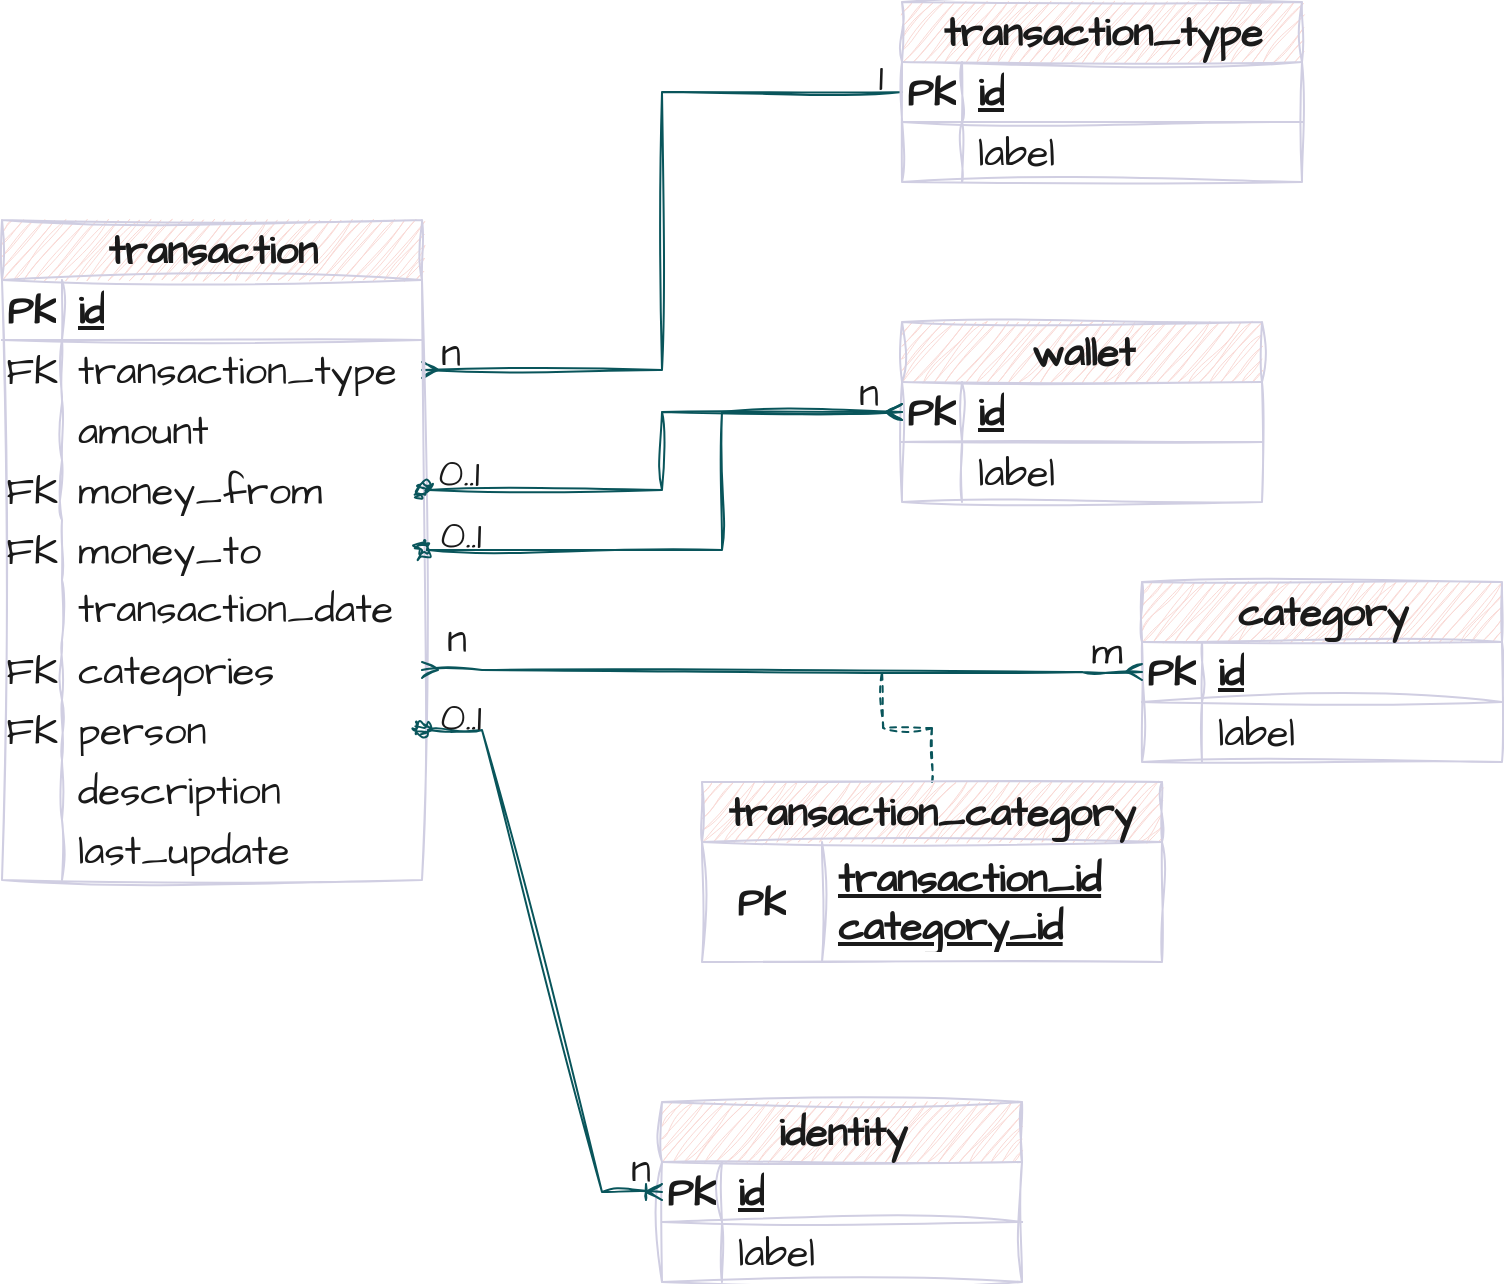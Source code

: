 <mxfile version="21.2.3" type="device">
  <diagram id="C5RBs43oDa-KdzZeNtuy" name="Page-1">
    <mxGraphModel dx="994" dy="798" grid="1" gridSize="10" guides="1" tooltips="1" connect="1" arrows="1" fold="1" page="1" pageScale="1" pageWidth="827" pageHeight="1169" math="0" shadow="0">
      <root>
        <mxCell id="WIyWlLk6GJQsqaUBKTNV-0" />
        <mxCell id="WIyWlLk6GJQsqaUBKTNV-1" parent="WIyWlLk6GJQsqaUBKTNV-0" />
        <mxCell id="RSxLNojTqaDG0MleBZaJ-170" style="edgeStyle=orthogonalEdgeStyle;rounded=0;hachureGap=4;orthogonalLoop=1;jettySize=auto;html=1;fontFamily=Architects Daughter;fontSource=https%3A%2F%2Ffonts.googleapis.com%2Fcss%3Ffamily%3DArchitects%2BDaughter;fontSize=16;endArrow=none;endFill=0;dashed=1;labelBackgroundColor=none;strokeColor=#09555B;fontColor=default;sketch=1;curveFitting=1;jiggle=2;" parent="WIyWlLk6GJQsqaUBKTNV-1" source="RSxLNojTqaDG0MleBZaJ-156" edge="1">
          <mxGeometry relative="1" as="geometry">
            <mxPoint x="470" y="355" as="targetPoint" />
          </mxGeometry>
        </mxCell>
        <mxCell id="RSxLNojTqaDG0MleBZaJ-172" style="edgeStyle=orthogonalEdgeStyle;rounded=0;hachureGap=4;orthogonalLoop=1;jettySize=auto;html=1;entryX=1;entryY=0.5;entryDx=0;entryDy=0;fontFamily=Architects Daughter;fontSource=https%3A%2F%2Ffonts.googleapis.com%2Fcss%3Ffamily%3DArchitects%2BDaughter;fontSize=16;endArrow=ERmany;endFill=0;labelBackgroundColor=none;strokeColor=#09555B;fontColor=default;exitX=0;exitY=0.5;exitDx=0;exitDy=0;sketch=1;curveFitting=1;jiggle=2;" parent="WIyWlLk6GJQsqaUBKTNV-1" source="RSxLNojTqaDG0MleBZaJ-48" target="RSxLNojTqaDG0MleBZaJ-38" edge="1">
          <mxGeometry relative="1" as="geometry">
            <mxPoint x="300" y="70" as="sourcePoint" />
          </mxGeometry>
        </mxCell>
        <mxCell id="RSxLNojTqaDG0MleBZaJ-173" value="1" style="edgeLabel;html=1;align=center;verticalAlign=middle;resizable=0;points=[];fontSize=20;fontFamily=Architects Daughter;labelBackgroundColor=none;fontColor=#1A1A1A;rounded=0;sketch=1;curveFitting=1;jiggle=2;" parent="RSxLNojTqaDG0MleBZaJ-172" vertex="1" connectable="0">
          <mxGeometry x="-0.9" y="3" relative="1" as="geometry">
            <mxPoint x="8" y="-11" as="offset" />
          </mxGeometry>
        </mxCell>
        <mxCell id="RSxLNojTqaDG0MleBZaJ-174" value="n" style="edgeLabel;html=1;align=center;verticalAlign=middle;resizable=0;points=[];fontSize=20;fontFamily=Architects Daughter;labelBackgroundColor=none;fontColor=#1A1A1A;rounded=0;sketch=1;curveFitting=1;jiggle=2;" parent="RSxLNojTqaDG0MleBZaJ-172" vertex="1" connectable="0">
          <mxGeometry x="0.841" y="3" relative="1" as="geometry">
            <mxPoint x="-16" y="-12" as="offset" />
          </mxGeometry>
        </mxCell>
        <mxCell id="RSxLNojTqaDG0MleBZaJ-34" value="transaction" style="shape=table;startSize=30;container=1;collapsible=1;childLayout=tableLayout;fixedRows=1;rowLines=0;fontStyle=1;align=center;resizeLast=1;html=1;hachureGap=4;fontFamily=Architects Daughter;fontSource=https%3A%2F%2Ffonts.googleapis.com%2Fcss%3Ffamily%3DArchitects%2BDaughter;fontSize=20;labelBackgroundColor=none;fillColor=#FAD9D5;strokeColor=#D0CEE2;fontColor=#1A1A1A;rounded=0;sketch=1;curveFitting=1;jiggle=2;" parent="WIyWlLk6GJQsqaUBKTNV-1" vertex="1">
          <mxGeometry x="30" y="129" width="210" height="330" as="geometry" />
        </mxCell>
        <mxCell id="RSxLNojTqaDG0MleBZaJ-35" value="" style="shape=tableRow;horizontal=0;startSize=0;swimlaneHead=0;swimlaneBody=0;fillColor=none;collapsible=0;dropTarget=0;points=[[0,0.5],[1,0.5]];portConstraint=eastwest;top=0;left=0;right=0;bottom=1;hachureGap=4;fontFamily=Architects Daughter;fontSource=https%3A%2F%2Ffonts.googleapis.com%2Fcss%3Ffamily%3DArchitects%2BDaughter;fontSize=20;labelBackgroundColor=none;strokeColor=#D0CEE2;fontColor=#1A1A1A;rounded=0;sketch=1;curveFitting=1;jiggle=2;" parent="RSxLNojTqaDG0MleBZaJ-34" vertex="1">
          <mxGeometry y="30" width="210" height="30" as="geometry" />
        </mxCell>
        <mxCell id="RSxLNojTqaDG0MleBZaJ-36" value="PK" style="shape=partialRectangle;connectable=0;fillColor=none;top=0;left=0;bottom=0;right=0;fontStyle=1;overflow=hidden;whiteSpace=wrap;html=1;hachureGap=4;fontFamily=Architects Daughter;fontSource=https%3A%2F%2Ffonts.googleapis.com%2Fcss%3Ffamily%3DArchitects%2BDaughter;fontSize=20;labelBackgroundColor=none;strokeColor=#D0CEE2;fontColor=#1A1A1A;rounded=0;sketch=1;curveFitting=1;jiggle=2;" parent="RSxLNojTqaDG0MleBZaJ-35" vertex="1">
          <mxGeometry width="30" height="30" as="geometry">
            <mxRectangle width="30" height="30" as="alternateBounds" />
          </mxGeometry>
        </mxCell>
        <mxCell id="RSxLNojTqaDG0MleBZaJ-37" value="id" style="shape=partialRectangle;connectable=0;fillColor=none;top=0;left=0;bottom=0;right=0;align=left;spacingLeft=6;fontStyle=5;overflow=hidden;whiteSpace=wrap;html=1;hachureGap=4;fontFamily=Architects Daughter;fontSource=https%3A%2F%2Ffonts.googleapis.com%2Fcss%3Ffamily%3DArchitects%2BDaughter;fontSize=20;labelBackgroundColor=none;strokeColor=#D0CEE2;fontColor=#1A1A1A;rounded=0;sketch=1;curveFitting=1;jiggle=2;" parent="RSxLNojTqaDG0MleBZaJ-35" vertex="1">
          <mxGeometry x="30" width="180" height="30" as="geometry">
            <mxRectangle width="180" height="30" as="alternateBounds" />
          </mxGeometry>
        </mxCell>
        <mxCell id="RSxLNojTqaDG0MleBZaJ-38" value="" style="shape=tableRow;horizontal=0;startSize=0;swimlaneHead=0;swimlaneBody=0;fillColor=none;collapsible=0;dropTarget=0;points=[[0,0.5],[1,0.5]];portConstraint=eastwest;top=0;left=0;right=0;bottom=0;hachureGap=4;fontFamily=Architects Daughter;fontSource=https%3A%2F%2Ffonts.googleapis.com%2Fcss%3Ffamily%3DArchitects%2BDaughter;fontSize=20;labelBackgroundColor=none;strokeColor=#D0CEE2;fontColor=#1A1A1A;rounded=0;sketch=1;curveFitting=1;jiggle=2;" parent="RSxLNojTqaDG0MleBZaJ-34" vertex="1">
          <mxGeometry y="60" width="210" height="30" as="geometry" />
        </mxCell>
        <mxCell id="RSxLNojTqaDG0MleBZaJ-39" value="FK" style="shape=partialRectangle;connectable=0;fillColor=none;top=0;left=0;bottom=0;right=0;editable=1;overflow=hidden;whiteSpace=wrap;html=1;hachureGap=4;fontFamily=Architects Daughter;fontSource=https%3A%2F%2Ffonts.googleapis.com%2Fcss%3Ffamily%3DArchitects%2BDaughter;fontSize=20;labelBackgroundColor=none;strokeColor=#D0CEE2;fontColor=#1A1A1A;rounded=0;sketch=1;curveFitting=1;jiggle=2;" parent="RSxLNojTqaDG0MleBZaJ-38" vertex="1">
          <mxGeometry width="30" height="30" as="geometry">
            <mxRectangle width="30" height="30" as="alternateBounds" />
          </mxGeometry>
        </mxCell>
        <mxCell id="RSxLNojTqaDG0MleBZaJ-40" value="transaction_type" style="shape=partialRectangle;connectable=0;fillColor=none;top=0;left=0;bottom=0;right=0;align=left;spacingLeft=6;overflow=hidden;whiteSpace=wrap;html=1;hachureGap=4;fontFamily=Architects Daughter;fontSource=https%3A%2F%2Ffonts.googleapis.com%2Fcss%3Ffamily%3DArchitects%2BDaughter;fontSize=20;labelBackgroundColor=none;strokeColor=#D0CEE2;fontColor=#1A1A1A;rounded=0;sketch=1;curveFitting=1;jiggle=2;" parent="RSxLNojTqaDG0MleBZaJ-38" vertex="1">
          <mxGeometry x="30" width="180" height="30" as="geometry">
            <mxRectangle width="180" height="30" as="alternateBounds" />
          </mxGeometry>
        </mxCell>
        <mxCell id="RSxLNojTqaDG0MleBZaJ-41" value="" style="shape=tableRow;horizontal=0;startSize=0;swimlaneHead=0;swimlaneBody=0;fillColor=none;collapsible=0;dropTarget=0;points=[[0,0.5],[1,0.5]];portConstraint=eastwest;top=0;left=0;right=0;bottom=0;hachureGap=4;fontFamily=Architects Daughter;fontSource=https%3A%2F%2Ffonts.googleapis.com%2Fcss%3Ffamily%3DArchitects%2BDaughter;fontSize=20;labelBackgroundColor=none;strokeColor=#D0CEE2;fontColor=#1A1A1A;rounded=0;sketch=1;curveFitting=1;jiggle=2;" parent="RSxLNojTqaDG0MleBZaJ-34" vertex="1">
          <mxGeometry y="90" width="210" height="30" as="geometry" />
        </mxCell>
        <mxCell id="RSxLNojTqaDG0MleBZaJ-42" value="" style="shape=partialRectangle;connectable=0;fillColor=none;top=0;left=0;bottom=0;right=0;editable=1;overflow=hidden;whiteSpace=wrap;html=1;hachureGap=4;fontFamily=Architects Daughter;fontSource=https%3A%2F%2Ffonts.googleapis.com%2Fcss%3Ffamily%3DArchitects%2BDaughter;fontSize=20;labelBackgroundColor=none;strokeColor=#D0CEE2;fontColor=#1A1A1A;rounded=0;sketch=1;curveFitting=1;jiggle=2;" parent="RSxLNojTqaDG0MleBZaJ-41" vertex="1">
          <mxGeometry width="30" height="30" as="geometry">
            <mxRectangle width="30" height="30" as="alternateBounds" />
          </mxGeometry>
        </mxCell>
        <mxCell id="RSxLNojTqaDG0MleBZaJ-43" value="&lt;div&gt;amount&lt;/div&gt;" style="shape=partialRectangle;connectable=0;fillColor=none;top=0;left=0;bottom=0;right=0;align=left;spacingLeft=6;overflow=hidden;whiteSpace=wrap;html=1;hachureGap=4;fontFamily=Architects Daughter;fontSource=https%3A%2F%2Ffonts.googleapis.com%2Fcss%3Ffamily%3DArchitects%2BDaughter;fontSize=20;labelBackgroundColor=none;strokeColor=#D0CEE2;fontColor=#1A1A1A;rounded=0;sketch=1;curveFitting=1;jiggle=2;" parent="RSxLNojTqaDG0MleBZaJ-41" vertex="1">
          <mxGeometry x="30" width="180" height="30" as="geometry">
            <mxRectangle width="180" height="30" as="alternateBounds" />
          </mxGeometry>
        </mxCell>
        <mxCell id="RSxLNojTqaDG0MleBZaJ-44" value="" style="shape=tableRow;horizontal=0;startSize=0;swimlaneHead=0;swimlaneBody=0;fillColor=none;collapsible=0;dropTarget=0;points=[[0,0.5],[1,0.5]];portConstraint=eastwest;top=0;left=0;right=0;bottom=0;hachureGap=4;fontFamily=Architects Daughter;fontSource=https%3A%2F%2Ffonts.googleapis.com%2Fcss%3Ffamily%3DArchitects%2BDaughter;fontSize=20;labelBackgroundColor=none;strokeColor=#D0CEE2;fontColor=#1A1A1A;rounded=0;sketch=1;curveFitting=1;jiggle=2;" parent="RSxLNojTqaDG0MleBZaJ-34" vertex="1">
          <mxGeometry y="120" width="210" height="30" as="geometry" />
        </mxCell>
        <mxCell id="RSxLNojTqaDG0MleBZaJ-45" value="FK" style="shape=partialRectangle;connectable=0;fillColor=none;top=0;left=0;bottom=0;right=0;editable=1;overflow=hidden;whiteSpace=wrap;html=1;hachureGap=4;fontFamily=Architects Daughter;fontSource=https%3A%2F%2Ffonts.googleapis.com%2Fcss%3Ffamily%3DArchitects%2BDaughter;fontSize=20;labelBackgroundColor=none;strokeColor=#D0CEE2;fontColor=#1A1A1A;rounded=0;sketch=1;curveFitting=1;jiggle=2;" parent="RSxLNojTqaDG0MleBZaJ-44" vertex="1">
          <mxGeometry width="30" height="30" as="geometry">
            <mxRectangle width="30" height="30" as="alternateBounds" />
          </mxGeometry>
        </mxCell>
        <mxCell id="RSxLNojTqaDG0MleBZaJ-46" value="money_from" style="shape=partialRectangle;connectable=0;fillColor=none;top=0;left=0;bottom=0;right=0;align=left;spacingLeft=6;overflow=hidden;whiteSpace=wrap;html=1;hachureGap=4;fontFamily=Architects Daughter;fontSource=https%3A%2F%2Ffonts.googleapis.com%2Fcss%3Ffamily%3DArchitects%2BDaughter;fontSize=20;labelBackgroundColor=none;strokeColor=#D0CEE2;fontColor=#1A1A1A;rounded=0;sketch=1;curveFitting=1;jiggle=2;" parent="RSxLNojTqaDG0MleBZaJ-44" vertex="1">
          <mxGeometry x="30" width="180" height="30" as="geometry">
            <mxRectangle width="180" height="30" as="alternateBounds" />
          </mxGeometry>
        </mxCell>
        <mxCell id="RSxLNojTqaDG0MleBZaJ-112" value="" style="shape=tableRow;horizontal=0;startSize=0;swimlaneHead=0;swimlaneBody=0;fillColor=none;collapsible=0;dropTarget=0;points=[[0,0.5],[1,0.5]];portConstraint=eastwest;top=0;left=0;right=0;bottom=0;hachureGap=4;fontFamily=Architects Daughter;fontSource=https%3A%2F%2Ffonts.googleapis.com%2Fcss%3Ffamily%3DArchitects%2BDaughter;fontSize=20;labelBackgroundColor=none;strokeColor=#D0CEE2;fontColor=#1A1A1A;rounded=0;sketch=1;curveFitting=1;jiggle=2;" parent="RSxLNojTqaDG0MleBZaJ-34" vertex="1">
          <mxGeometry y="150" width="210" height="30" as="geometry" />
        </mxCell>
        <mxCell id="RSxLNojTqaDG0MleBZaJ-113" value="FK" style="shape=partialRectangle;connectable=0;fillColor=none;top=0;left=0;bottom=0;right=0;editable=1;overflow=hidden;whiteSpace=wrap;html=1;hachureGap=4;fontFamily=Architects Daughter;fontSource=https%3A%2F%2Ffonts.googleapis.com%2Fcss%3Ffamily%3DArchitects%2BDaughter;fontSize=20;labelBackgroundColor=none;strokeColor=#D0CEE2;fontColor=#1A1A1A;rounded=0;sketch=1;curveFitting=1;jiggle=2;" parent="RSxLNojTqaDG0MleBZaJ-112" vertex="1">
          <mxGeometry width="30" height="30" as="geometry">
            <mxRectangle width="30" height="30" as="alternateBounds" />
          </mxGeometry>
        </mxCell>
        <mxCell id="RSxLNojTqaDG0MleBZaJ-114" value="money_to" style="shape=partialRectangle;connectable=0;fillColor=none;top=0;left=0;bottom=0;right=0;align=left;spacingLeft=6;overflow=hidden;whiteSpace=wrap;html=1;hachureGap=4;fontFamily=Architects Daughter;fontSource=https%3A%2F%2Ffonts.googleapis.com%2Fcss%3Ffamily%3DArchitects%2BDaughter;fontSize=20;labelBackgroundColor=none;strokeColor=#D0CEE2;fontColor=#1A1A1A;rounded=0;sketch=1;curveFitting=1;jiggle=2;" parent="RSxLNojTqaDG0MleBZaJ-112" vertex="1">
          <mxGeometry x="30" width="180" height="30" as="geometry">
            <mxRectangle width="180" height="30" as="alternateBounds" />
          </mxGeometry>
        </mxCell>
        <mxCell id="RSxLNojTqaDG0MleBZaJ-115" value="" style="shape=tableRow;horizontal=0;startSize=0;swimlaneHead=0;swimlaneBody=0;fillColor=none;collapsible=0;dropTarget=0;points=[[0,0.5],[1,0.5]];portConstraint=eastwest;top=0;left=0;right=0;bottom=0;hachureGap=4;fontFamily=Architects Daughter;fontSource=https%3A%2F%2Ffonts.googleapis.com%2Fcss%3Ffamily%3DArchitects%2BDaughter;fontSize=20;labelBackgroundColor=none;strokeColor=#D0CEE2;fontColor=#1A1A1A;rounded=0;sketch=1;curveFitting=1;jiggle=2;" parent="RSxLNojTqaDG0MleBZaJ-34" vertex="1">
          <mxGeometry y="180" width="210" height="30" as="geometry" />
        </mxCell>
        <mxCell id="RSxLNojTqaDG0MleBZaJ-116" value="" style="shape=partialRectangle;connectable=0;fillColor=none;top=0;left=0;bottom=0;right=0;editable=1;overflow=hidden;whiteSpace=wrap;html=1;hachureGap=4;fontFamily=Architects Daughter;fontSource=https%3A%2F%2Ffonts.googleapis.com%2Fcss%3Ffamily%3DArchitects%2BDaughter;fontSize=20;labelBackgroundColor=none;strokeColor=#D0CEE2;fontColor=#1A1A1A;rounded=0;sketch=1;curveFitting=1;jiggle=2;" parent="RSxLNojTqaDG0MleBZaJ-115" vertex="1">
          <mxGeometry width="30" height="30" as="geometry">
            <mxRectangle width="30" height="30" as="alternateBounds" />
          </mxGeometry>
        </mxCell>
        <mxCell id="RSxLNojTqaDG0MleBZaJ-117" value="transaction_date date" style="shape=partialRectangle;connectable=0;fillColor=none;top=0;left=0;bottom=0;right=0;align=left;spacingLeft=6;overflow=hidden;whiteSpace=wrap;html=1;hachureGap=4;fontFamily=Architects Daughter;fontSource=https%3A%2F%2Ffonts.googleapis.com%2Fcss%3Ffamily%3DArchitects%2BDaughter;fontSize=20;labelBackgroundColor=none;strokeColor=#D0CEE2;fontColor=#1A1A1A;rounded=0;sketch=1;curveFitting=1;jiggle=2;" parent="RSxLNojTqaDG0MleBZaJ-115" vertex="1">
          <mxGeometry x="30" width="180" height="30" as="geometry">
            <mxRectangle width="180" height="30" as="alternateBounds" />
          </mxGeometry>
        </mxCell>
        <mxCell id="RSxLNojTqaDG0MleBZaJ-118" value="" style="shape=tableRow;horizontal=0;startSize=0;swimlaneHead=0;swimlaneBody=0;fillColor=none;collapsible=0;dropTarget=0;points=[[0,0.5],[1,0.5]];portConstraint=eastwest;top=0;left=0;right=0;bottom=0;hachureGap=4;fontFamily=Architects Daughter;fontSource=https%3A%2F%2Ffonts.googleapis.com%2Fcss%3Ffamily%3DArchitects%2BDaughter;fontSize=20;labelBackgroundColor=none;strokeColor=#D0CEE2;fontColor=#1A1A1A;rounded=0;sketch=1;curveFitting=1;jiggle=2;" parent="RSxLNojTqaDG0MleBZaJ-34" vertex="1">
          <mxGeometry y="210" width="210" height="30" as="geometry" />
        </mxCell>
        <mxCell id="RSxLNojTqaDG0MleBZaJ-119" value="FK" style="shape=partialRectangle;connectable=0;fillColor=none;top=0;left=0;bottom=0;right=0;editable=1;overflow=hidden;whiteSpace=wrap;html=1;hachureGap=4;fontFamily=Architects Daughter;fontSource=https%3A%2F%2Ffonts.googleapis.com%2Fcss%3Ffamily%3DArchitects%2BDaughter;fontSize=20;labelBackgroundColor=none;strokeColor=#D0CEE2;fontColor=#1A1A1A;rounded=0;sketch=1;curveFitting=1;jiggle=2;" parent="RSxLNojTqaDG0MleBZaJ-118" vertex="1">
          <mxGeometry width="30" height="30" as="geometry">
            <mxRectangle width="30" height="30" as="alternateBounds" />
          </mxGeometry>
        </mxCell>
        <mxCell id="RSxLNojTqaDG0MleBZaJ-120" value="categories" style="shape=partialRectangle;connectable=0;fillColor=none;top=0;left=0;bottom=0;right=0;align=left;spacingLeft=6;overflow=hidden;whiteSpace=wrap;html=1;hachureGap=4;fontFamily=Architects Daughter;fontSource=https%3A%2F%2Ffonts.googleapis.com%2Fcss%3Ffamily%3DArchitects%2BDaughter;fontSize=20;labelBackgroundColor=none;strokeColor=#D0CEE2;fontColor=#1A1A1A;rounded=0;sketch=1;curveFitting=1;jiggle=2;" parent="RSxLNojTqaDG0MleBZaJ-118" vertex="1">
          <mxGeometry x="30" width="180" height="30" as="geometry">
            <mxRectangle width="180" height="30" as="alternateBounds" />
          </mxGeometry>
        </mxCell>
        <mxCell id="RSxLNojTqaDG0MleBZaJ-121" value="" style="shape=tableRow;horizontal=0;startSize=0;swimlaneHead=0;swimlaneBody=0;fillColor=none;collapsible=0;dropTarget=0;points=[[0,0.5],[1,0.5]];portConstraint=eastwest;top=0;left=0;right=0;bottom=0;hachureGap=4;fontFamily=Architects Daughter;fontSource=https%3A%2F%2Ffonts.googleapis.com%2Fcss%3Ffamily%3DArchitects%2BDaughter;fontSize=20;labelBackgroundColor=none;strokeColor=#D0CEE2;fontColor=#1A1A1A;rounded=0;sketch=1;curveFitting=1;jiggle=2;" parent="RSxLNojTqaDG0MleBZaJ-34" vertex="1">
          <mxGeometry y="240" width="210" height="30" as="geometry" />
        </mxCell>
        <mxCell id="RSxLNojTqaDG0MleBZaJ-122" value="FK" style="shape=partialRectangle;connectable=0;fillColor=none;top=0;left=0;bottom=0;right=0;editable=1;overflow=hidden;whiteSpace=wrap;html=1;hachureGap=4;fontFamily=Architects Daughter;fontSource=https%3A%2F%2Ffonts.googleapis.com%2Fcss%3Ffamily%3DArchitects%2BDaughter;fontSize=20;labelBackgroundColor=none;strokeColor=#D0CEE2;fontColor=#1A1A1A;rounded=0;sketch=1;curveFitting=1;jiggle=2;" parent="RSxLNojTqaDG0MleBZaJ-121" vertex="1">
          <mxGeometry width="30" height="30" as="geometry">
            <mxRectangle width="30" height="30" as="alternateBounds" />
          </mxGeometry>
        </mxCell>
        <mxCell id="RSxLNojTqaDG0MleBZaJ-123" value="person" style="shape=partialRectangle;connectable=0;fillColor=none;top=0;left=0;bottom=0;right=0;align=left;spacingLeft=6;overflow=hidden;whiteSpace=wrap;html=1;hachureGap=4;fontFamily=Architects Daughter;fontSource=https%3A%2F%2Ffonts.googleapis.com%2Fcss%3Ffamily%3DArchitects%2BDaughter;fontSize=20;labelBackgroundColor=none;strokeColor=#D0CEE2;fontColor=#1A1A1A;rounded=0;sketch=1;curveFitting=1;jiggle=2;" parent="RSxLNojTqaDG0MleBZaJ-121" vertex="1">
          <mxGeometry x="30" width="180" height="30" as="geometry">
            <mxRectangle width="180" height="30" as="alternateBounds" />
          </mxGeometry>
        </mxCell>
        <mxCell id="RSxLNojTqaDG0MleBZaJ-124" value="" style="shape=tableRow;horizontal=0;startSize=0;swimlaneHead=0;swimlaneBody=0;fillColor=none;collapsible=0;dropTarget=0;points=[[0,0.5],[1,0.5]];portConstraint=eastwest;top=0;left=0;right=0;bottom=0;hachureGap=4;fontFamily=Architects Daughter;fontSource=https%3A%2F%2Ffonts.googleapis.com%2Fcss%3Ffamily%3DArchitects%2BDaughter;fontSize=20;labelBackgroundColor=none;strokeColor=#D0CEE2;fontColor=#1A1A1A;rounded=0;sketch=1;curveFitting=1;jiggle=2;" parent="RSxLNojTqaDG0MleBZaJ-34" vertex="1">
          <mxGeometry y="270" width="210" height="30" as="geometry" />
        </mxCell>
        <mxCell id="RSxLNojTqaDG0MleBZaJ-125" value="" style="shape=partialRectangle;connectable=0;fillColor=none;top=0;left=0;bottom=0;right=0;editable=1;overflow=hidden;whiteSpace=wrap;html=1;hachureGap=4;fontFamily=Architects Daughter;fontSource=https%3A%2F%2Ffonts.googleapis.com%2Fcss%3Ffamily%3DArchitects%2BDaughter;fontSize=20;labelBackgroundColor=none;strokeColor=#D0CEE2;fontColor=#1A1A1A;rounded=0;sketch=1;curveFitting=1;jiggle=2;" parent="RSxLNojTqaDG0MleBZaJ-124" vertex="1">
          <mxGeometry width="30" height="30" as="geometry">
            <mxRectangle width="30" height="30" as="alternateBounds" />
          </mxGeometry>
        </mxCell>
        <mxCell id="RSxLNojTqaDG0MleBZaJ-126" value="&lt;div&gt;description&lt;/div&gt;" style="shape=partialRectangle;connectable=0;fillColor=none;top=0;left=0;bottom=0;right=0;align=left;spacingLeft=6;overflow=hidden;whiteSpace=wrap;html=1;hachureGap=4;fontFamily=Architects Daughter;fontSource=https%3A%2F%2Ffonts.googleapis.com%2Fcss%3Ffamily%3DArchitects%2BDaughter;fontSize=20;labelBackgroundColor=none;strokeColor=#D0CEE2;fontColor=#1A1A1A;rounded=0;sketch=1;curveFitting=1;jiggle=2;" parent="RSxLNojTqaDG0MleBZaJ-124" vertex="1">
          <mxGeometry x="30" width="180" height="30" as="geometry">
            <mxRectangle width="180" height="30" as="alternateBounds" />
          </mxGeometry>
        </mxCell>
        <mxCell id="QTihH4aPEaow6D66kB16-68" value="" style="shape=tableRow;horizontal=0;startSize=0;swimlaneHead=0;swimlaneBody=0;fillColor=none;collapsible=0;dropTarget=0;points=[[0,0.5],[1,0.5]];portConstraint=eastwest;top=0;left=0;right=0;bottom=0;hachureGap=4;fontFamily=Architects Daughter;fontSource=https%3A%2F%2Ffonts.googleapis.com%2Fcss%3Ffamily%3DArchitects%2BDaughter;fontSize=20;labelBackgroundColor=none;strokeColor=#D0CEE2;fontColor=#1A1A1A;rounded=0;sketch=1;curveFitting=1;jiggle=2;" vertex="1" parent="RSxLNojTqaDG0MleBZaJ-34">
          <mxGeometry y="300" width="210" height="30" as="geometry" />
        </mxCell>
        <mxCell id="QTihH4aPEaow6D66kB16-69" value="" style="shape=partialRectangle;connectable=0;fillColor=none;top=0;left=0;bottom=0;right=0;editable=1;overflow=hidden;whiteSpace=wrap;html=1;hachureGap=4;fontFamily=Architects Daughter;fontSource=https%3A%2F%2Ffonts.googleapis.com%2Fcss%3Ffamily%3DArchitects%2BDaughter;fontSize=20;labelBackgroundColor=none;strokeColor=#D0CEE2;fontColor=#1A1A1A;rounded=0;sketch=1;curveFitting=1;jiggle=2;" vertex="1" parent="QTihH4aPEaow6D66kB16-68">
          <mxGeometry width="30" height="30" as="geometry">
            <mxRectangle width="30" height="30" as="alternateBounds" />
          </mxGeometry>
        </mxCell>
        <mxCell id="QTihH4aPEaow6D66kB16-70" value="last_update" style="shape=partialRectangle;connectable=0;fillColor=none;top=0;left=0;bottom=0;right=0;align=left;spacingLeft=6;overflow=hidden;whiteSpace=wrap;html=1;hachureGap=4;fontFamily=Architects Daughter;fontSource=https%3A%2F%2Ffonts.googleapis.com%2Fcss%3Ffamily%3DArchitects%2BDaughter;fontSize=20;labelBackgroundColor=none;strokeColor=#D0CEE2;fontColor=#1A1A1A;rounded=0;sketch=1;curveFitting=1;jiggle=2;" vertex="1" parent="QTihH4aPEaow6D66kB16-68">
          <mxGeometry x="30" width="180" height="30" as="geometry">
            <mxRectangle width="180" height="30" as="alternateBounds" />
          </mxGeometry>
        </mxCell>
        <mxCell id="RSxLNojTqaDG0MleBZaJ-47" value="transaction_type" style="shape=table;startSize=30;container=1;collapsible=1;childLayout=tableLayout;fixedRows=1;rowLines=0;fontStyle=1;align=center;resizeLast=1;html=1;hachureGap=4;fontFamily=Architects Daughter;fontSource=https%3A%2F%2Ffonts.googleapis.com%2Fcss%3Ffamily%3DArchitects%2BDaughter;fontSize=20;labelBackgroundColor=none;fillColor=#FAD9D5;strokeColor=#D0CEE2;fontColor=#1A1A1A;rounded=0;sketch=1;curveFitting=1;jiggle=2;" parent="WIyWlLk6GJQsqaUBKTNV-1" vertex="1">
          <mxGeometry x="480" y="20" width="200" height="90" as="geometry" />
        </mxCell>
        <mxCell id="RSxLNojTqaDG0MleBZaJ-48" value="" style="shape=tableRow;horizontal=0;startSize=0;swimlaneHead=0;swimlaneBody=0;fillColor=none;collapsible=0;dropTarget=0;points=[[0,0.5],[1,0.5]];portConstraint=eastwest;top=0;left=0;right=0;bottom=1;hachureGap=4;fontFamily=Architects Daughter;fontSource=https%3A%2F%2Ffonts.googleapis.com%2Fcss%3Ffamily%3DArchitects%2BDaughter;fontSize=20;labelBackgroundColor=none;strokeColor=#D0CEE2;fontColor=#1A1A1A;rounded=0;sketch=1;curveFitting=1;jiggle=2;" parent="RSxLNojTqaDG0MleBZaJ-47" vertex="1">
          <mxGeometry y="30" width="200" height="30" as="geometry" />
        </mxCell>
        <mxCell id="RSxLNojTqaDG0MleBZaJ-49" value="PK" style="shape=partialRectangle;connectable=0;fillColor=none;top=0;left=0;bottom=0;right=0;fontStyle=1;overflow=hidden;whiteSpace=wrap;html=1;hachureGap=4;fontFamily=Architects Daughter;fontSource=https%3A%2F%2Ffonts.googleapis.com%2Fcss%3Ffamily%3DArchitects%2BDaughter;fontSize=20;labelBackgroundColor=none;strokeColor=#D0CEE2;fontColor=#1A1A1A;rounded=0;sketch=1;curveFitting=1;jiggle=2;" parent="RSxLNojTqaDG0MleBZaJ-48" vertex="1">
          <mxGeometry width="30" height="30" as="geometry">
            <mxRectangle width="30" height="30" as="alternateBounds" />
          </mxGeometry>
        </mxCell>
        <mxCell id="RSxLNojTqaDG0MleBZaJ-50" value="id" style="shape=partialRectangle;connectable=0;fillColor=none;top=0;left=0;bottom=0;right=0;align=left;spacingLeft=6;fontStyle=5;overflow=hidden;whiteSpace=wrap;html=1;hachureGap=4;fontFamily=Architects Daughter;fontSource=https%3A%2F%2Ffonts.googleapis.com%2Fcss%3Ffamily%3DArchitects%2BDaughter;fontSize=20;labelBackgroundColor=none;strokeColor=#D0CEE2;fontColor=#1A1A1A;rounded=0;sketch=1;curveFitting=1;jiggle=2;" parent="RSxLNojTqaDG0MleBZaJ-48" vertex="1">
          <mxGeometry x="30" width="170" height="30" as="geometry">
            <mxRectangle width="170" height="30" as="alternateBounds" />
          </mxGeometry>
        </mxCell>
        <mxCell id="RSxLNojTqaDG0MleBZaJ-51" value="" style="shape=tableRow;horizontal=0;startSize=0;swimlaneHead=0;swimlaneBody=0;fillColor=none;collapsible=0;dropTarget=0;points=[[0,0.5],[1,0.5]];portConstraint=eastwest;top=0;left=0;right=0;bottom=0;hachureGap=4;fontFamily=Architects Daughter;fontSource=https%3A%2F%2Ffonts.googleapis.com%2Fcss%3Ffamily%3DArchitects%2BDaughter;fontSize=20;labelBackgroundColor=none;strokeColor=#D0CEE2;fontColor=#1A1A1A;rounded=0;sketch=1;curveFitting=1;jiggle=2;" parent="RSxLNojTqaDG0MleBZaJ-47" vertex="1">
          <mxGeometry y="60" width="200" height="30" as="geometry" />
        </mxCell>
        <mxCell id="RSxLNojTqaDG0MleBZaJ-52" value="" style="shape=partialRectangle;connectable=0;fillColor=none;top=0;left=0;bottom=0;right=0;editable=1;overflow=hidden;whiteSpace=wrap;html=1;hachureGap=4;fontFamily=Architects Daughter;fontSource=https%3A%2F%2Ffonts.googleapis.com%2Fcss%3Ffamily%3DArchitects%2BDaughter;fontSize=20;labelBackgroundColor=none;strokeColor=#D0CEE2;fontColor=#1A1A1A;rounded=0;sketch=1;curveFitting=1;jiggle=2;" parent="RSxLNojTqaDG0MleBZaJ-51" vertex="1">
          <mxGeometry width="30" height="30" as="geometry">
            <mxRectangle width="30" height="30" as="alternateBounds" />
          </mxGeometry>
        </mxCell>
        <mxCell id="RSxLNojTqaDG0MleBZaJ-53" value="label" style="shape=partialRectangle;connectable=0;fillColor=none;top=0;left=0;bottom=0;right=0;align=left;spacingLeft=6;overflow=hidden;whiteSpace=wrap;html=1;hachureGap=4;fontFamily=Architects Daughter;fontSource=https%3A%2F%2Ffonts.googleapis.com%2Fcss%3Ffamily%3DArchitects%2BDaughter;fontSize=20;labelBackgroundColor=none;strokeColor=#D0CEE2;fontColor=#1A1A1A;rounded=0;sketch=1;curveFitting=1;jiggle=2;" parent="RSxLNojTqaDG0MleBZaJ-51" vertex="1">
          <mxGeometry x="30" width="170" height="30" as="geometry">
            <mxRectangle width="170" height="30" as="alternateBounds" />
          </mxGeometry>
        </mxCell>
        <mxCell id="RSxLNojTqaDG0MleBZaJ-86" value="wallet" style="shape=table;startSize=30;container=1;collapsible=1;childLayout=tableLayout;fixedRows=1;rowLines=0;fontStyle=1;align=center;resizeLast=1;html=1;hachureGap=4;fontFamily=Architects Daughter;fontSource=https%3A%2F%2Ffonts.googleapis.com%2Fcss%3Ffamily%3DArchitects%2BDaughter;fontSize=20;labelBackgroundColor=none;fillColor=#FAD9D5;strokeColor=#D0CEE2;fontColor=#1A1A1A;rounded=0;sketch=1;curveFitting=1;jiggle=2;" parent="WIyWlLk6GJQsqaUBKTNV-1" vertex="1">
          <mxGeometry x="480" y="180" width="180" height="90" as="geometry" />
        </mxCell>
        <mxCell id="RSxLNojTqaDG0MleBZaJ-87" value="" style="shape=tableRow;horizontal=0;startSize=0;swimlaneHead=0;swimlaneBody=0;fillColor=none;collapsible=0;dropTarget=0;points=[[0,0.5],[1,0.5]];portConstraint=eastwest;top=0;left=0;right=0;bottom=1;hachureGap=4;fontFamily=Architects Daughter;fontSource=https%3A%2F%2Ffonts.googleapis.com%2Fcss%3Ffamily%3DArchitects%2BDaughter;fontSize=20;labelBackgroundColor=none;strokeColor=#D0CEE2;fontColor=#1A1A1A;rounded=0;sketch=1;curveFitting=1;jiggle=2;" parent="RSxLNojTqaDG0MleBZaJ-86" vertex="1">
          <mxGeometry y="30" width="180" height="30" as="geometry" />
        </mxCell>
        <mxCell id="RSxLNojTqaDG0MleBZaJ-88" value="PK" style="shape=partialRectangle;connectable=0;fillColor=none;top=0;left=0;bottom=0;right=0;fontStyle=1;overflow=hidden;whiteSpace=wrap;html=1;hachureGap=4;fontFamily=Architects Daughter;fontSource=https%3A%2F%2Ffonts.googleapis.com%2Fcss%3Ffamily%3DArchitects%2BDaughter;fontSize=20;labelBackgroundColor=none;strokeColor=#D0CEE2;fontColor=#1A1A1A;rounded=0;sketch=1;curveFitting=1;jiggle=2;" parent="RSxLNojTqaDG0MleBZaJ-87" vertex="1">
          <mxGeometry width="30" height="30" as="geometry">
            <mxRectangle width="30" height="30" as="alternateBounds" />
          </mxGeometry>
        </mxCell>
        <mxCell id="RSxLNojTqaDG0MleBZaJ-89" value="id " style="shape=partialRectangle;connectable=0;fillColor=none;top=0;left=0;bottom=0;right=0;align=left;spacingLeft=6;fontStyle=5;overflow=hidden;whiteSpace=wrap;html=1;hachureGap=4;fontFamily=Architects Daughter;fontSource=https%3A%2F%2Ffonts.googleapis.com%2Fcss%3Ffamily%3DArchitects%2BDaughter;fontSize=20;labelBackgroundColor=none;strokeColor=#D0CEE2;fontColor=#1A1A1A;rounded=0;sketch=1;curveFitting=1;jiggle=2;" parent="RSxLNojTqaDG0MleBZaJ-87" vertex="1">
          <mxGeometry x="30" width="150" height="30" as="geometry">
            <mxRectangle width="150" height="30" as="alternateBounds" />
          </mxGeometry>
        </mxCell>
        <mxCell id="RSxLNojTqaDG0MleBZaJ-90" value="" style="shape=tableRow;horizontal=0;startSize=0;swimlaneHead=0;swimlaneBody=0;fillColor=none;collapsible=0;dropTarget=0;points=[[0,0.5],[1,0.5]];portConstraint=eastwest;top=0;left=0;right=0;bottom=0;hachureGap=4;fontFamily=Architects Daughter;fontSource=https%3A%2F%2Ffonts.googleapis.com%2Fcss%3Ffamily%3DArchitects%2BDaughter;fontSize=20;labelBackgroundColor=none;strokeColor=#D0CEE2;fontColor=#1A1A1A;rounded=0;sketch=1;curveFitting=1;jiggle=2;" parent="RSxLNojTqaDG0MleBZaJ-86" vertex="1">
          <mxGeometry y="60" width="180" height="30" as="geometry" />
        </mxCell>
        <mxCell id="RSxLNojTqaDG0MleBZaJ-91" value="" style="shape=partialRectangle;connectable=0;fillColor=none;top=0;left=0;bottom=0;right=0;editable=1;overflow=hidden;whiteSpace=wrap;html=1;hachureGap=4;fontFamily=Architects Daughter;fontSource=https%3A%2F%2Ffonts.googleapis.com%2Fcss%3Ffamily%3DArchitects%2BDaughter;fontSize=20;labelBackgroundColor=none;strokeColor=#D0CEE2;fontColor=#1A1A1A;rounded=0;sketch=1;curveFitting=1;jiggle=2;" parent="RSxLNojTqaDG0MleBZaJ-90" vertex="1">
          <mxGeometry width="30" height="30" as="geometry">
            <mxRectangle width="30" height="30" as="alternateBounds" />
          </mxGeometry>
        </mxCell>
        <mxCell id="RSxLNojTqaDG0MleBZaJ-92" value="label" style="shape=partialRectangle;connectable=0;fillColor=none;top=0;left=0;bottom=0;right=0;align=left;spacingLeft=6;overflow=hidden;whiteSpace=wrap;html=1;hachureGap=4;fontFamily=Architects Daughter;fontSource=https%3A%2F%2Ffonts.googleapis.com%2Fcss%3Ffamily%3DArchitects%2BDaughter;fontSize=20;labelBackgroundColor=none;strokeColor=#D0CEE2;fontColor=#1A1A1A;rounded=0;sketch=1;curveFitting=1;jiggle=2;" parent="RSxLNojTqaDG0MleBZaJ-90" vertex="1">
          <mxGeometry x="30" width="150" height="30" as="geometry">
            <mxRectangle width="150" height="30" as="alternateBounds" />
          </mxGeometry>
        </mxCell>
        <mxCell id="RSxLNojTqaDG0MleBZaJ-99" value="category" style="shape=table;startSize=30;container=1;collapsible=1;childLayout=tableLayout;fixedRows=1;rowLines=0;fontStyle=1;align=center;resizeLast=1;html=1;hachureGap=4;fontFamily=Architects Daughter;fontSource=https%3A%2F%2Ffonts.googleapis.com%2Fcss%3Ffamily%3DArchitects%2BDaughter;fontSize=20;labelBackgroundColor=none;fillColor=#FAD9D5;strokeColor=#D0CEE2;fontColor=#1A1A1A;rounded=0;sketch=1;curveFitting=1;jiggle=2;" parent="WIyWlLk6GJQsqaUBKTNV-1" vertex="1">
          <mxGeometry x="600" y="310" width="180" height="90" as="geometry" />
        </mxCell>
        <mxCell id="RSxLNojTqaDG0MleBZaJ-100" value="" style="shape=tableRow;horizontal=0;startSize=0;swimlaneHead=0;swimlaneBody=0;fillColor=none;collapsible=0;dropTarget=0;points=[[0,0.5],[1,0.5]];portConstraint=eastwest;top=0;left=0;right=0;bottom=1;hachureGap=4;fontFamily=Architects Daughter;fontSource=https%3A%2F%2Ffonts.googleapis.com%2Fcss%3Ffamily%3DArchitects%2BDaughter;fontSize=20;labelBackgroundColor=none;strokeColor=#D0CEE2;fontColor=#1A1A1A;rounded=0;sketch=1;curveFitting=1;jiggle=2;" parent="RSxLNojTqaDG0MleBZaJ-99" vertex="1">
          <mxGeometry y="30" width="180" height="30" as="geometry" />
        </mxCell>
        <mxCell id="RSxLNojTqaDG0MleBZaJ-101" value="PK" style="shape=partialRectangle;connectable=0;fillColor=none;top=0;left=0;bottom=0;right=0;fontStyle=1;overflow=hidden;whiteSpace=wrap;html=1;hachureGap=4;fontFamily=Architects Daughter;fontSource=https%3A%2F%2Ffonts.googleapis.com%2Fcss%3Ffamily%3DArchitects%2BDaughter;fontSize=20;labelBackgroundColor=none;strokeColor=#D0CEE2;fontColor=#1A1A1A;rounded=0;sketch=1;curveFitting=1;jiggle=2;" parent="RSxLNojTqaDG0MleBZaJ-100" vertex="1">
          <mxGeometry width="30" height="30" as="geometry">
            <mxRectangle width="30" height="30" as="alternateBounds" />
          </mxGeometry>
        </mxCell>
        <mxCell id="RSxLNojTqaDG0MleBZaJ-102" value="id" style="shape=partialRectangle;connectable=0;fillColor=none;top=0;left=0;bottom=0;right=0;align=left;spacingLeft=6;fontStyle=5;overflow=hidden;whiteSpace=wrap;html=1;hachureGap=4;fontFamily=Architects Daughter;fontSource=https%3A%2F%2Ffonts.googleapis.com%2Fcss%3Ffamily%3DArchitects%2BDaughter;fontSize=20;labelBackgroundColor=none;strokeColor=#D0CEE2;fontColor=#1A1A1A;rounded=0;sketch=1;curveFitting=1;jiggle=2;" parent="RSxLNojTqaDG0MleBZaJ-100" vertex="1">
          <mxGeometry x="30" width="150" height="30" as="geometry">
            <mxRectangle width="150" height="30" as="alternateBounds" />
          </mxGeometry>
        </mxCell>
        <mxCell id="RSxLNojTqaDG0MleBZaJ-103" value="" style="shape=tableRow;horizontal=0;startSize=0;swimlaneHead=0;swimlaneBody=0;fillColor=none;collapsible=0;dropTarget=0;points=[[0,0.5],[1,0.5]];portConstraint=eastwest;top=0;left=0;right=0;bottom=0;hachureGap=4;fontFamily=Architects Daughter;fontSource=https%3A%2F%2Ffonts.googleapis.com%2Fcss%3Ffamily%3DArchitects%2BDaughter;fontSize=20;labelBackgroundColor=none;strokeColor=#D0CEE2;fontColor=#1A1A1A;rounded=0;sketch=1;curveFitting=1;jiggle=2;" parent="RSxLNojTqaDG0MleBZaJ-99" vertex="1">
          <mxGeometry y="60" width="180" height="30" as="geometry" />
        </mxCell>
        <mxCell id="RSxLNojTqaDG0MleBZaJ-104" value="" style="shape=partialRectangle;connectable=0;fillColor=none;top=0;left=0;bottom=0;right=0;editable=1;overflow=hidden;whiteSpace=wrap;html=1;hachureGap=4;fontFamily=Architects Daughter;fontSource=https%3A%2F%2Ffonts.googleapis.com%2Fcss%3Ffamily%3DArchitects%2BDaughter;fontSize=20;labelBackgroundColor=none;strokeColor=#D0CEE2;fontColor=#1A1A1A;rounded=0;sketch=1;curveFitting=1;jiggle=2;" parent="RSxLNojTqaDG0MleBZaJ-103" vertex="1">
          <mxGeometry width="30" height="30" as="geometry">
            <mxRectangle width="30" height="30" as="alternateBounds" />
          </mxGeometry>
        </mxCell>
        <mxCell id="RSxLNojTqaDG0MleBZaJ-105" value="label" style="shape=partialRectangle;connectable=0;fillColor=none;top=0;left=0;bottom=0;right=0;align=left;spacingLeft=6;overflow=hidden;whiteSpace=wrap;html=1;hachureGap=4;fontFamily=Architects Daughter;fontSource=https%3A%2F%2Ffonts.googleapis.com%2Fcss%3Ffamily%3DArchitects%2BDaughter;fontSize=20;labelBackgroundColor=none;strokeColor=#D0CEE2;fontColor=#1A1A1A;rounded=0;sketch=1;curveFitting=1;jiggle=2;" parent="RSxLNojTqaDG0MleBZaJ-103" vertex="1">
          <mxGeometry x="30" width="150" height="30" as="geometry">
            <mxRectangle width="150" height="30" as="alternateBounds" />
          </mxGeometry>
        </mxCell>
        <mxCell id="RSxLNojTqaDG0MleBZaJ-127" value="identity" style="shape=table;startSize=30;container=1;collapsible=1;childLayout=tableLayout;fixedRows=1;rowLines=0;fontStyle=1;align=center;resizeLast=1;html=1;hachureGap=4;fontFamily=Architects Daughter;fontSource=https%3A%2F%2Ffonts.googleapis.com%2Fcss%3Ffamily%3DArchitects%2BDaughter;fontSize=20;labelBackgroundColor=none;fillColor=#FAD9D5;strokeColor=#D0CEE2;fontColor=#1A1A1A;rounded=0;sketch=1;curveFitting=1;jiggle=2;" parent="WIyWlLk6GJQsqaUBKTNV-1" vertex="1">
          <mxGeometry x="360" y="570" width="180" height="90" as="geometry" />
        </mxCell>
        <mxCell id="RSxLNojTqaDG0MleBZaJ-128" value="" style="shape=tableRow;horizontal=0;startSize=0;swimlaneHead=0;swimlaneBody=0;fillColor=none;collapsible=0;dropTarget=0;points=[[0,0.5],[1,0.5]];portConstraint=eastwest;top=0;left=0;right=0;bottom=1;hachureGap=4;fontFamily=Architects Daughter;fontSource=https%3A%2F%2Ffonts.googleapis.com%2Fcss%3Ffamily%3DArchitects%2BDaughter;fontSize=20;labelBackgroundColor=none;strokeColor=#D0CEE2;fontColor=#1A1A1A;rounded=0;sketch=1;curveFitting=1;jiggle=2;" parent="RSxLNojTqaDG0MleBZaJ-127" vertex="1">
          <mxGeometry y="30" width="180" height="30" as="geometry" />
        </mxCell>
        <mxCell id="RSxLNojTqaDG0MleBZaJ-129" value="PK" style="shape=partialRectangle;connectable=0;fillColor=none;top=0;left=0;bottom=0;right=0;fontStyle=1;overflow=hidden;whiteSpace=wrap;html=1;hachureGap=4;fontFamily=Architects Daughter;fontSource=https%3A%2F%2Ffonts.googleapis.com%2Fcss%3Ffamily%3DArchitects%2BDaughter;fontSize=20;labelBackgroundColor=none;strokeColor=#D0CEE2;fontColor=#1A1A1A;rounded=0;sketch=1;curveFitting=1;jiggle=2;" parent="RSxLNojTqaDG0MleBZaJ-128" vertex="1">
          <mxGeometry width="30" height="30" as="geometry">
            <mxRectangle width="30" height="30" as="alternateBounds" />
          </mxGeometry>
        </mxCell>
        <mxCell id="RSxLNojTqaDG0MleBZaJ-130" value="id" style="shape=partialRectangle;connectable=0;fillColor=none;top=0;left=0;bottom=0;right=0;align=left;spacingLeft=6;fontStyle=5;overflow=hidden;whiteSpace=wrap;html=1;hachureGap=4;fontFamily=Architects Daughter;fontSource=https%3A%2F%2Ffonts.googleapis.com%2Fcss%3Ffamily%3DArchitects%2BDaughter;fontSize=20;labelBackgroundColor=none;strokeColor=#D0CEE2;fontColor=#1A1A1A;rounded=0;sketch=1;curveFitting=1;jiggle=2;" parent="RSxLNojTqaDG0MleBZaJ-128" vertex="1">
          <mxGeometry x="30" width="150" height="30" as="geometry">
            <mxRectangle width="150" height="30" as="alternateBounds" />
          </mxGeometry>
        </mxCell>
        <mxCell id="RSxLNojTqaDG0MleBZaJ-131" value="" style="shape=tableRow;horizontal=0;startSize=0;swimlaneHead=0;swimlaneBody=0;fillColor=none;collapsible=0;dropTarget=0;points=[[0,0.5],[1,0.5]];portConstraint=eastwest;top=0;left=0;right=0;bottom=0;hachureGap=4;fontFamily=Architects Daughter;fontSource=https%3A%2F%2Ffonts.googleapis.com%2Fcss%3Ffamily%3DArchitects%2BDaughter;fontSize=20;labelBackgroundColor=none;strokeColor=#D0CEE2;fontColor=#1A1A1A;rounded=0;sketch=1;curveFitting=1;jiggle=2;" parent="RSxLNojTqaDG0MleBZaJ-127" vertex="1">
          <mxGeometry y="60" width="180" height="30" as="geometry" />
        </mxCell>
        <mxCell id="RSxLNojTqaDG0MleBZaJ-132" value="" style="shape=partialRectangle;connectable=0;fillColor=none;top=0;left=0;bottom=0;right=0;editable=1;overflow=hidden;whiteSpace=wrap;html=1;hachureGap=4;fontFamily=Architects Daughter;fontSource=https%3A%2F%2Ffonts.googleapis.com%2Fcss%3Ffamily%3DArchitects%2BDaughter;fontSize=20;labelBackgroundColor=none;strokeColor=#D0CEE2;fontColor=#1A1A1A;rounded=0;sketch=1;curveFitting=1;jiggle=2;" parent="RSxLNojTqaDG0MleBZaJ-131" vertex="1">
          <mxGeometry width="30" height="30" as="geometry">
            <mxRectangle width="30" height="30" as="alternateBounds" />
          </mxGeometry>
        </mxCell>
        <mxCell id="RSxLNojTqaDG0MleBZaJ-133" value="label" style="shape=partialRectangle;connectable=0;fillColor=none;top=0;left=0;bottom=0;right=0;align=left;spacingLeft=6;overflow=hidden;whiteSpace=wrap;html=1;hachureGap=4;fontFamily=Architects Daughter;fontSource=https%3A%2F%2Ffonts.googleapis.com%2Fcss%3Ffamily%3DArchitects%2BDaughter;fontSize=20;labelBackgroundColor=none;strokeColor=#D0CEE2;fontColor=#1A1A1A;rounded=0;sketch=1;curveFitting=1;jiggle=2;" parent="RSxLNojTqaDG0MleBZaJ-131" vertex="1">
          <mxGeometry x="30" width="150" height="30" as="geometry">
            <mxRectangle width="150" height="30" as="alternateBounds" />
          </mxGeometry>
        </mxCell>
        <mxCell id="RSxLNojTqaDG0MleBZaJ-134" value="" style="edgeStyle=entityRelationEdgeStyle;fontSize=12;html=1;endArrow=ERoneToMany;rounded=0;hachureGap=4;fontFamily=Architects Daughter;fontSource=https%3A%2F%2Ffonts.googleapis.com%2Fcss%3Ffamily%3DArchitects%2BDaughter;exitX=1;exitY=0.5;exitDx=0;exitDy=0;entryX=0;entryY=0.5;entryDx=0;entryDy=0;labelBackgroundColor=none;strokeColor=#09555B;fontColor=default;startArrow=oval;startFill=0;sketch=1;curveFitting=1;jiggle=2;" parent="WIyWlLk6GJQsqaUBKTNV-1" source="RSxLNojTqaDG0MleBZaJ-121" target="RSxLNojTqaDG0MleBZaJ-128" edge="1">
          <mxGeometry width="100" height="100" relative="1" as="geometry">
            <mxPoint x="330" y="380" as="sourcePoint" />
            <mxPoint x="430" y="280" as="targetPoint" />
          </mxGeometry>
        </mxCell>
        <mxCell id="RSxLNojTqaDG0MleBZaJ-135" value="0..1" style="edgeLabel;html=1;align=center;verticalAlign=middle;resizable=0;points=[];fontSize=20;fontFamily=Architects Daughter;labelBackgroundColor=none;fontColor=#1A1A1A;rounded=0;sketch=1;curveFitting=1;jiggle=2;" parent="RSxLNojTqaDG0MleBZaJ-134" vertex="1" connectable="0">
          <mxGeometry x="-0.907" y="2" relative="1" as="geometry">
            <mxPoint x="5" y="-5" as="offset" />
          </mxGeometry>
        </mxCell>
        <mxCell id="RSxLNojTqaDG0MleBZaJ-136" value="n" style="edgeLabel;html=1;align=center;verticalAlign=middle;resizable=0;points=[];fontSize=20;fontFamily=Architects Daughter;labelBackgroundColor=none;fontColor=#1A1A1A;rounded=0;sketch=1;curveFitting=1;jiggle=2;" parent="RSxLNojTqaDG0MleBZaJ-134" vertex="1" connectable="0">
          <mxGeometry x="0.868" relative="1" as="geometry">
            <mxPoint x="8" y="-12" as="offset" />
          </mxGeometry>
        </mxCell>
        <mxCell id="RSxLNojTqaDG0MleBZaJ-137" value="" style="edgeStyle=entityRelationEdgeStyle;fontSize=12;html=1;endArrow=ERmany;startArrow=ERmany;rounded=0;hachureGap=4;fontFamily=Architects Daughter;fontSource=https%3A%2F%2Ffonts.googleapis.com%2Fcss%3Ffamily%3DArchitects%2BDaughter;entryX=0;entryY=0.5;entryDx=0;entryDy=0;labelBackgroundColor=none;strokeColor=#09555B;fontColor=default;sketch=1;curveFitting=1;jiggle=2;" parent="WIyWlLk6GJQsqaUBKTNV-1" source="RSxLNojTqaDG0MleBZaJ-118" target="RSxLNojTqaDG0MleBZaJ-100" edge="1">
          <mxGeometry width="100" height="100" relative="1" as="geometry">
            <mxPoint x="340" y="350" as="sourcePoint" />
            <mxPoint x="440" y="250" as="targetPoint" />
          </mxGeometry>
        </mxCell>
        <mxCell id="RSxLNojTqaDG0MleBZaJ-138" value="n" style="edgeLabel;html=1;align=center;verticalAlign=middle;resizable=0;points=[];fontSize=20;fontFamily=Architects Daughter;labelBackgroundColor=none;fontColor=#1A1A1A;rounded=0;sketch=1;curveFitting=1;jiggle=2;" parent="RSxLNojTqaDG0MleBZaJ-137" vertex="1" connectable="0">
          <mxGeometry x="-0.907" y="2" relative="1" as="geometry">
            <mxPoint y="-14" as="offset" />
          </mxGeometry>
        </mxCell>
        <mxCell id="RSxLNojTqaDG0MleBZaJ-139" value="m" style="edgeLabel;html=1;align=center;verticalAlign=middle;resizable=0;points=[];fontSize=20;fontFamily=Architects Daughter;labelBackgroundColor=none;fontColor=#1A1A1A;rounded=0;sketch=1;curveFitting=1;jiggle=2;" parent="RSxLNojTqaDG0MleBZaJ-137" vertex="1" connectable="0">
          <mxGeometry x="0.874" relative="1" as="geometry">
            <mxPoint x="4" y="-11" as="offset" />
          </mxGeometry>
        </mxCell>
        <mxCell id="RSxLNojTqaDG0MleBZaJ-156" value="transaction_category" style="shape=table;startSize=30;container=1;collapsible=1;childLayout=tableLayout;fixedRows=1;rowLines=0;fontStyle=1;align=center;resizeLast=1;html=1;whiteSpace=wrap;hachureGap=4;fontFamily=Architects Daughter;fontSource=https%3A%2F%2Ffonts.googleapis.com%2Fcss%3Ffamily%3DArchitects%2BDaughter;fontSize=20;labelBackgroundColor=none;fillColor=#FAD9D5;strokeColor=#D0CEE2;fontColor=#1A1A1A;rounded=0;sketch=1;curveFitting=1;jiggle=2;" parent="WIyWlLk6GJQsqaUBKTNV-1" vertex="1">
          <mxGeometry x="380" y="410" width="230" height="90" as="geometry" />
        </mxCell>
        <mxCell id="RSxLNojTqaDG0MleBZaJ-157" value="" style="shape=tableRow;horizontal=0;startSize=0;swimlaneHead=0;swimlaneBody=0;fillColor=none;collapsible=0;dropTarget=0;points=[[0,0.5],[1,0.5]];portConstraint=eastwest;top=0;left=0;right=0;bottom=0;html=1;hachureGap=4;fontFamily=Architects Daughter;fontSource=https%3A%2F%2Ffonts.googleapis.com%2Fcss%3Ffamily%3DArchitects%2BDaughter;fontSize=20;labelBackgroundColor=none;strokeColor=#D0CEE2;fontColor=#1A1A1A;rounded=0;sketch=1;curveFitting=1;jiggle=2;" parent="RSxLNojTqaDG0MleBZaJ-156" vertex="1">
          <mxGeometry y="30" width="230" height="60" as="geometry" />
        </mxCell>
        <mxCell id="RSxLNojTqaDG0MleBZaJ-158" value="PK" style="shape=partialRectangle;connectable=0;fillColor=none;top=0;left=0;bottom=0;right=0;fontStyle=1;overflow=hidden;html=1;whiteSpace=wrap;hachureGap=4;fontFamily=Architects Daughter;fontSource=https%3A%2F%2Ffonts.googleapis.com%2Fcss%3Ffamily%3DArchitects%2BDaughter;fontSize=20;labelBackgroundColor=none;strokeColor=#D0CEE2;fontColor=#1A1A1A;rounded=0;sketch=1;curveFitting=1;jiggle=2;" parent="RSxLNojTqaDG0MleBZaJ-157" vertex="1">
          <mxGeometry width="60" height="60" as="geometry">
            <mxRectangle width="60" height="60" as="alternateBounds" />
          </mxGeometry>
        </mxCell>
        <mxCell id="RSxLNojTqaDG0MleBZaJ-159" value="transaction_id&lt;br&gt;category_id" style="shape=partialRectangle;connectable=0;fillColor=none;top=0;left=0;bottom=0;right=0;align=left;spacingLeft=6;fontStyle=5;overflow=hidden;html=1;whiteSpace=wrap;hachureGap=4;fontFamily=Architects Daughter;fontSource=https%3A%2F%2Ffonts.googleapis.com%2Fcss%3Ffamily%3DArchitects%2BDaughter;fontSize=20;labelBackgroundColor=none;strokeColor=#D0CEE2;fontColor=#1A1A1A;rounded=0;sketch=1;curveFitting=1;jiggle=2;" parent="RSxLNojTqaDG0MleBZaJ-157" vertex="1">
          <mxGeometry x="60" width="170" height="60" as="geometry">
            <mxRectangle width="170" height="60" as="alternateBounds" />
          </mxGeometry>
        </mxCell>
        <mxCell id="RSxLNojTqaDG0MleBZaJ-175" style="edgeStyle=orthogonalEdgeStyle;rounded=0;hachureGap=4;orthogonalLoop=1;jettySize=auto;html=1;exitX=1;exitY=0.5;exitDx=0;exitDy=0;entryX=0;entryY=0.5;entryDx=0;entryDy=0;fontFamily=Architects Daughter;fontSource=https%3A%2F%2Ffonts.googleapis.com%2Fcss%3Ffamily%3DArchitects%2BDaughter;fontSize=16;endArrow=ERmany;endFill=0;startArrow=oval;startFill=0;labelBackgroundColor=none;strokeColor=#09555B;fontColor=default;sketch=1;curveFitting=1;jiggle=2;" parent="WIyWlLk6GJQsqaUBKTNV-1" source="RSxLNojTqaDG0MleBZaJ-44" target="RSxLNojTqaDG0MleBZaJ-87" edge="1">
          <mxGeometry relative="1" as="geometry">
            <mxPoint x="310" y="294.25" as="sourcePoint" />
            <mxPoint x="510" y="155.25" as="targetPoint" />
          </mxGeometry>
        </mxCell>
        <mxCell id="RSxLNojTqaDG0MleBZaJ-176" value="0..1" style="edgeLabel;html=1;align=center;verticalAlign=middle;resizable=0;points=[];fontSize=20;fontFamily=Architects Daughter;labelBackgroundColor=none;fontColor=#1A1A1A;rounded=0;sketch=1;curveFitting=1;jiggle=2;" parent="RSxLNojTqaDG0MleBZaJ-175" vertex="1" connectable="0">
          <mxGeometry x="-0.9" y="3" relative="1" as="geometry">
            <mxPoint x="4" y="-6" as="offset" />
          </mxGeometry>
        </mxCell>
        <mxCell id="RSxLNojTqaDG0MleBZaJ-177" value="n" style="edgeLabel;html=1;align=center;verticalAlign=middle;resizable=0;points=[];fontSize=20;fontFamily=Architects Daughter;labelBackgroundColor=none;fontColor=#1A1A1A;rounded=0;sketch=1;curveFitting=1;jiggle=2;" parent="RSxLNojTqaDG0MleBZaJ-175" vertex="1" connectable="0">
          <mxGeometry x="0.841" y="3" relative="1" as="geometry">
            <mxPoint x="5" y="-7" as="offset" />
          </mxGeometry>
        </mxCell>
        <mxCell id="RSxLNojTqaDG0MleBZaJ-178" style="edgeStyle=orthogonalEdgeStyle;rounded=0;hachureGap=4;orthogonalLoop=1;jettySize=auto;html=1;exitX=1;exitY=0.5;exitDx=0;exitDy=0;entryX=0;entryY=0.5;entryDx=0;entryDy=0;fontFamily=Architects Daughter;fontSource=https%3A%2F%2Ffonts.googleapis.com%2Fcss%3Ffamily%3DArchitects%2BDaughter;fontSize=16;endArrow=ERmany;endFill=0;startArrow=oval;startFill=0;labelBackgroundColor=none;strokeColor=#09555B;fontColor=default;sketch=1;curveFitting=1;jiggle=2;" parent="WIyWlLk6GJQsqaUBKTNV-1" source="RSxLNojTqaDG0MleBZaJ-112" target="RSxLNojTqaDG0MleBZaJ-87" edge="1">
          <mxGeometry relative="1" as="geometry">
            <mxPoint x="290" y="274" as="sourcePoint" />
            <mxPoint x="490" y="235" as="targetPoint" />
            <Array as="points">
              <mxPoint x="390" y="294" />
              <mxPoint x="390" y="225" />
            </Array>
          </mxGeometry>
        </mxCell>
        <mxCell id="RSxLNojTqaDG0MleBZaJ-179" value="0..1" style="edgeLabel;html=1;align=center;verticalAlign=middle;resizable=0;points=[];fontSize=20;fontFamily=Architects Daughter;labelBackgroundColor=none;fontColor=#1A1A1A;rounded=0;sketch=1;curveFitting=1;jiggle=2;" parent="RSxLNojTqaDG0MleBZaJ-178" vertex="1" connectable="0">
          <mxGeometry x="-0.9" y="3" relative="1" as="geometry">
            <mxPoint x="3" y="-5" as="offset" />
          </mxGeometry>
        </mxCell>
      </root>
    </mxGraphModel>
  </diagram>
</mxfile>
